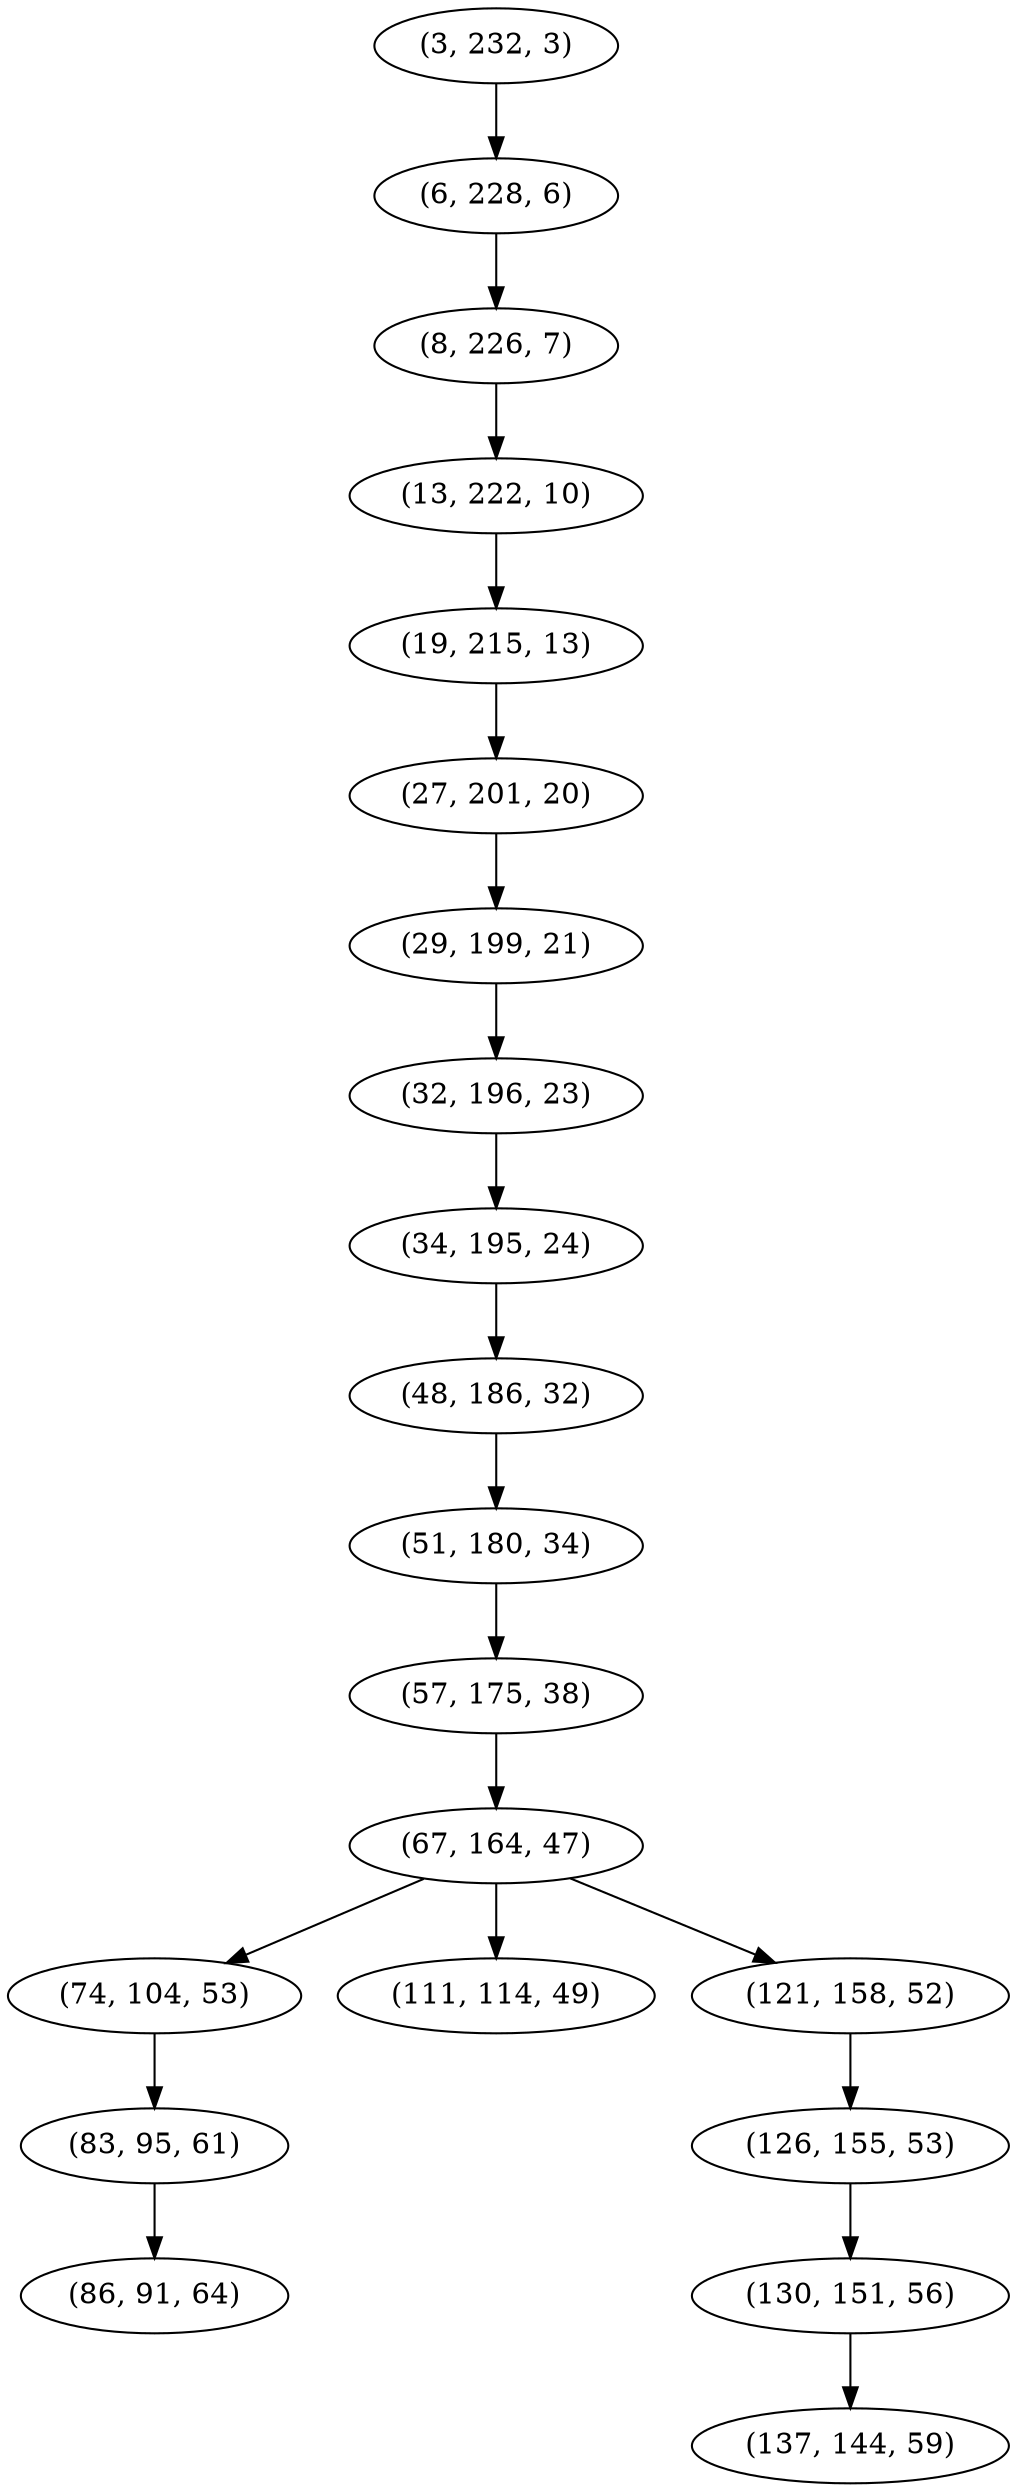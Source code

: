 digraph tree {
    "(3, 232, 3)";
    "(6, 228, 6)";
    "(8, 226, 7)";
    "(13, 222, 10)";
    "(19, 215, 13)";
    "(27, 201, 20)";
    "(29, 199, 21)";
    "(32, 196, 23)";
    "(34, 195, 24)";
    "(48, 186, 32)";
    "(51, 180, 34)";
    "(57, 175, 38)";
    "(67, 164, 47)";
    "(74, 104, 53)";
    "(83, 95, 61)";
    "(86, 91, 64)";
    "(111, 114, 49)";
    "(121, 158, 52)";
    "(126, 155, 53)";
    "(130, 151, 56)";
    "(137, 144, 59)";
    "(3, 232, 3)" -> "(6, 228, 6)";
    "(6, 228, 6)" -> "(8, 226, 7)";
    "(8, 226, 7)" -> "(13, 222, 10)";
    "(13, 222, 10)" -> "(19, 215, 13)";
    "(19, 215, 13)" -> "(27, 201, 20)";
    "(27, 201, 20)" -> "(29, 199, 21)";
    "(29, 199, 21)" -> "(32, 196, 23)";
    "(32, 196, 23)" -> "(34, 195, 24)";
    "(34, 195, 24)" -> "(48, 186, 32)";
    "(48, 186, 32)" -> "(51, 180, 34)";
    "(51, 180, 34)" -> "(57, 175, 38)";
    "(57, 175, 38)" -> "(67, 164, 47)";
    "(67, 164, 47)" -> "(74, 104, 53)";
    "(67, 164, 47)" -> "(111, 114, 49)";
    "(67, 164, 47)" -> "(121, 158, 52)";
    "(74, 104, 53)" -> "(83, 95, 61)";
    "(83, 95, 61)" -> "(86, 91, 64)";
    "(121, 158, 52)" -> "(126, 155, 53)";
    "(126, 155, 53)" -> "(130, 151, 56)";
    "(130, 151, 56)" -> "(137, 144, 59)";
}
